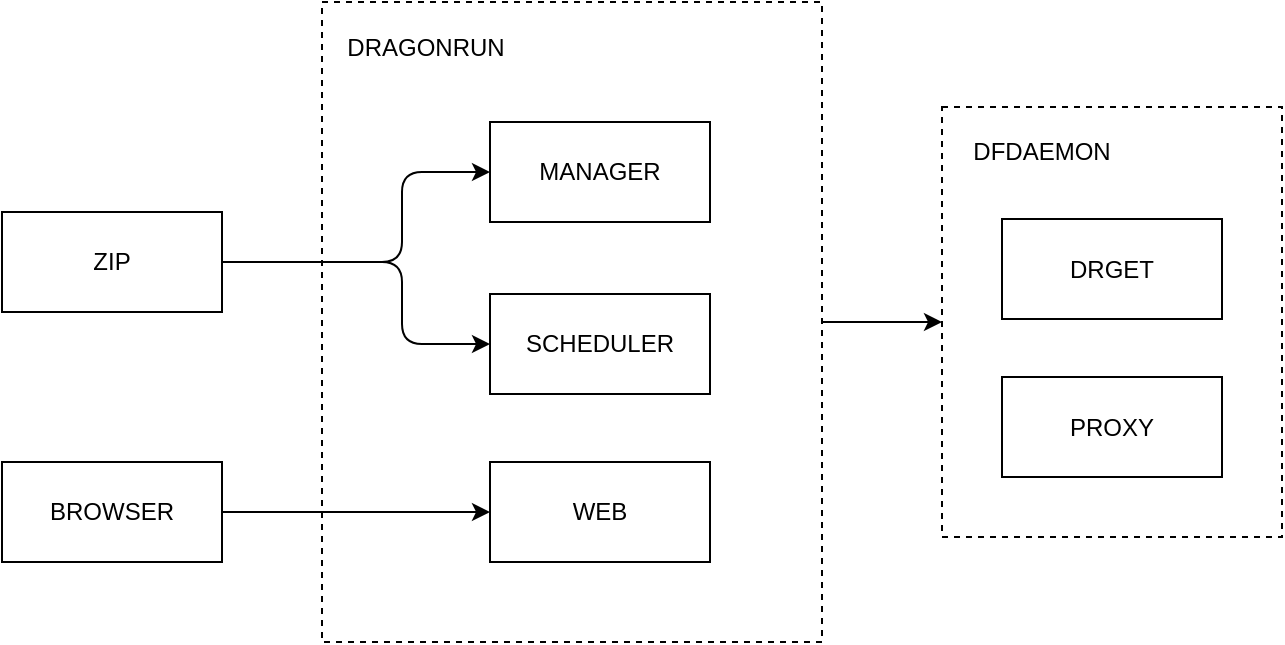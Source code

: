 <mxfile>
    <diagram id="hEeUyhEuUHNxcRoj7Iha" name="Page-1">
        <mxGraphModel dx="1374" dy="800" grid="1" gridSize="10" guides="1" tooltips="1" connect="1" arrows="1" fold="1" page="1" pageScale="1" pageWidth="850" pageHeight="1100" math="0" shadow="0">
            <root>
                <mxCell id="0"/>
                <mxCell id="1" parent="0"/>
                <mxCell id="4" value="" style="rounded=0;whiteSpace=wrap;html=1;dashed=1;" parent="1" vertex="1">
                    <mxGeometry x="460" y="80" width="250" height="320" as="geometry"/>
                </mxCell>
                <mxCell id="44" value="" style="rounded=0;whiteSpace=wrap;html=1;dashed=1;" parent="1" vertex="1">
                    <mxGeometry x="770" y="132.5" width="170" height="215" as="geometry"/>
                </mxCell>
                <mxCell id="5" value="DRAGONRUN" style="text;html=1;strokeColor=none;fillColor=none;align=center;verticalAlign=middle;whiteSpace=wrap;rounded=0;" parent="1" vertex="1">
                    <mxGeometry x="482" y="88" width="60" height="30" as="geometry"/>
                </mxCell>
                <mxCell id="7" value="BROWSER" style="rounded=0;whiteSpace=wrap;html=1;" parent="1" vertex="1">
                    <mxGeometry x="300" y="310" width="110" height="50" as="geometry"/>
                </mxCell>
                <mxCell id="8" value="ZIP" style="rounded=0;whiteSpace=wrap;html=1;" parent="1" vertex="1">
                    <mxGeometry x="300" y="185" width="110" height="50" as="geometry"/>
                </mxCell>
                <mxCell id="31" value="" style="endArrow=classic;startArrow=none;html=1;exitX=1;exitY=0.5;exitDx=0;exitDy=0;entryX=0;entryY=0.5;entryDx=0;entryDy=0;startFill=0;" parent="1" source="7" target="38" edge="1">
                    <mxGeometry width="50" height="50" relative="1" as="geometry">
                        <mxPoint x="540" y="350" as="sourcePoint"/>
                        <mxPoint x="590" y="300" as="targetPoint"/>
                    </mxGeometry>
                </mxCell>
                <mxCell id="34" value="DRGET" style="rounded=0;whiteSpace=wrap;html=1;" parent="1" vertex="1">
                    <mxGeometry x="800" y="188.5" width="110" height="50" as="geometry"/>
                </mxCell>
                <mxCell id="35" value="PROXY" style="rounded=0;whiteSpace=wrap;html=1;" parent="1" vertex="1">
                    <mxGeometry x="800" y="267.5" width="110" height="50" as="geometry"/>
                </mxCell>
                <mxCell id="38" value="WEB" style="rounded=0;whiteSpace=wrap;html=1;" parent="1" vertex="1">
                    <mxGeometry x="544" y="310" width="110" height="50" as="geometry"/>
                </mxCell>
                <mxCell id="45" value="MANAGER" style="rounded=0;whiteSpace=wrap;html=1;" parent="1" vertex="1">
                    <mxGeometry x="544" y="140" width="110" height="50" as="geometry"/>
                </mxCell>
                <mxCell id="46" value="SCHEDULER" style="rounded=0;whiteSpace=wrap;html=1;" parent="1" vertex="1">
                    <mxGeometry x="544" y="226" width="110" height="50" as="geometry"/>
                </mxCell>
                <mxCell id="49" value="" style="endArrow=classic;html=1;entryX=0;entryY=0.5;entryDx=0;entryDy=0;exitX=1;exitY=0.5;exitDx=0;exitDy=0;" parent="1" source="4" target="44" edge="1">
                    <mxGeometry width="50" height="50" relative="1" as="geometry">
                        <mxPoint x="710" y="430" as="sourcePoint"/>
                        <mxPoint x="760" y="380" as="targetPoint"/>
                    </mxGeometry>
                </mxCell>
                <mxCell id="50" value="" style="edgeStyle=elbowEdgeStyle;elbow=horizontal;endArrow=classic;html=1;exitX=1;exitY=0.5;exitDx=0;exitDy=0;entryX=0;entryY=0.5;entryDx=0;entryDy=0;" parent="1" source="8" target="45" edge="1">
                    <mxGeometry width="50" height="50" relative="1" as="geometry">
                        <mxPoint x="680" y="410" as="sourcePoint"/>
                        <mxPoint x="730" y="360" as="targetPoint"/>
                        <Array as="points">
                            <mxPoint x="500" y="210"/>
                        </Array>
                    </mxGeometry>
                </mxCell>
                <mxCell id="51" value="" style="edgeStyle=elbowEdgeStyle;elbow=horizontal;endArrow=classic;html=1;exitX=1;exitY=0.5;exitDx=0;exitDy=0;entryX=0;entryY=0.5;entryDx=0;entryDy=0;" parent="1" source="8" target="46" edge="1">
                    <mxGeometry width="50" height="50" relative="1" as="geometry">
                        <mxPoint x="420" y="211" as="sourcePoint"/>
                        <mxPoint x="554" y="175" as="targetPoint"/>
                        <Array as="points">
                            <mxPoint x="500" y="230"/>
                        </Array>
                    </mxGeometry>
                </mxCell>
                <mxCell id="52" value="DFDAEMON" style="text;html=1;strokeColor=none;fillColor=none;align=center;verticalAlign=middle;whiteSpace=wrap;rounded=0;" parent="1" vertex="1">
                    <mxGeometry x="770" y="139.5" width="100" height="30" as="geometry"/>
                </mxCell>
            </root>
        </mxGraphModel>
    </diagram>
</mxfile>